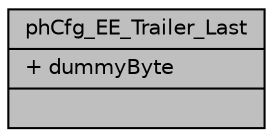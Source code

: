 digraph "phCfg_EE_Trailer_Last"
{
  edge [fontname="Helvetica",fontsize="10",labelfontname="Helvetica",labelfontsize="10"];
  node [fontname="Helvetica",fontsize="10",shape=record];
  Node0 [label="{phCfg_EE_Trailer_Last\n|+ dummyByte\l|}",height=0.2,width=0.4,color="black", fillcolor="grey75", style="filled", fontcolor="black"];
}
